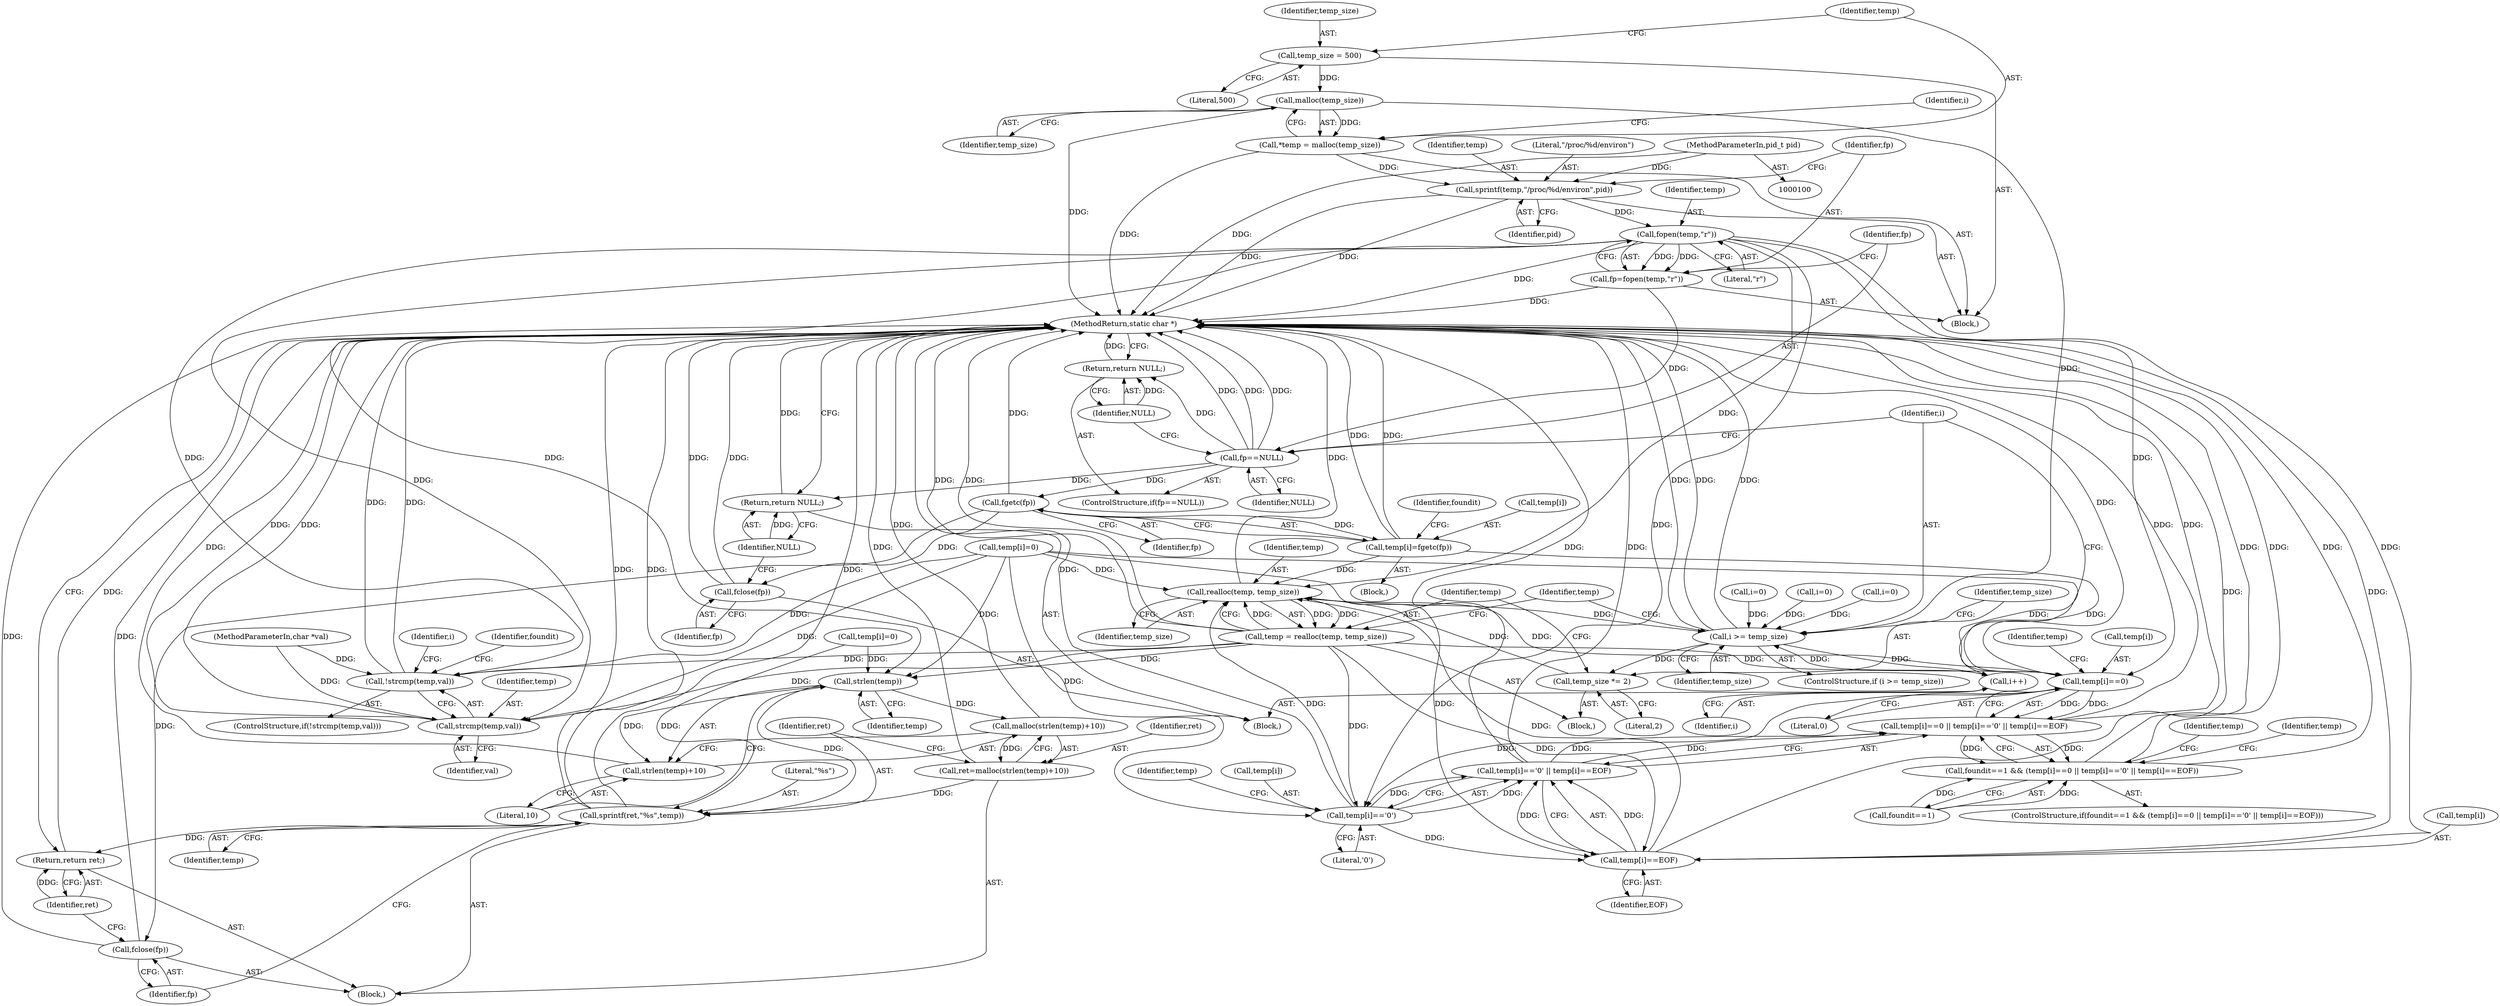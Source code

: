 digraph "0_das_watchdog_bd20bb02e75e2c0483832b52f2577253febfb690@API" {
"1000128" [label="(Call,fopen(temp,\"r\"))"];
"1000122" [label="(Call,sprintf(temp,\"/proc/%d/environ\",pid))"];
"1000109" [label="(Call,*temp = malloc(temp_size))"];
"1000111" [label="(Call,malloc(temp_size))"];
"1000105" [label="(Call,temp_size = 500)"];
"1000101" [label="(MethodParameterIn,pid_t pid)"];
"1000126" [label="(Call,fp=fopen(temp,\"r\"))"];
"1000132" [label="(Call,fp==NULL)"];
"1000135" [label="(Return,return NULL;)"];
"1000156" [label="(Call,fgetc(fp))"];
"1000152" [label="(Call,temp[i]=fgetc(fp))"];
"1000149" [label="(Call,realloc(temp, temp_size))"];
"1000140" [label="(Call,i >= temp_size)"];
"1000144" [label="(Call,temp_size *= 2)"];
"1000237" [label="(Call,i++)"];
"1000147" [label="(Call,temp = realloc(temp, temp_size))"];
"1000164" [label="(Call,temp[i]==0)"];
"1000163" [label="(Call,temp[i]==0 || temp[i]=='\0' || temp[i]==EOF)"];
"1000159" [label="(Call,foundit==1 && (temp[i]==0 || temp[i]=='\0' || temp[i]==EOF))"];
"1000170" [label="(Call,temp[i]=='\0')"];
"1000169" [label="(Call,temp[i]=='\0' || temp[i]==EOF)"];
"1000175" [label="(Call,temp[i]==EOF)"];
"1000191" [label="(Call,strlen(temp))"];
"1000189" [label="(Call,malloc(strlen(temp)+10))"];
"1000187" [label="(Call,ret=malloc(strlen(temp)+10))"];
"1000194" [label="(Call,sprintf(ret,\"%s\",temp))"];
"1000200" [label="(Return,return ret;)"];
"1000190" [label="(Call,strlen(temp)+10)"];
"1000219" [label="(Call,!strcmp(temp,val))"];
"1000220" [label="(Call,strcmp(temp,val))"];
"1000198" [label="(Call,fclose(fp))"];
"1000208" [label="(Call,fclose(fp))"];
"1000210" [label="(Return,return NULL;)"];
"1000189" [label="(Call,malloc(strlen(temp)+10))"];
"1000109" [label="(Call,*temp = malloc(temp_size))"];
"1000199" [label="(Identifier,fp)"];
"1000114" [label="(Call,i=0)"];
"1000197" [label="(Identifier,temp)"];
"1000180" [label="(Block,)"];
"1000127" [label="(Identifier,fp)"];
"1000191" [label="(Call,strlen(temp))"];
"1000176" [label="(Call,temp[i])"];
"1000187" [label="(Call,ret=malloc(strlen(temp)+10))"];
"1000131" [label="(ControlStructure,if(fp==NULL))"];
"1000128" [label="(Call,fopen(temp,\"r\"))"];
"1000175" [label="(Call,temp[i]==EOF)"];
"1000161" [label="(Identifier,foundit)"];
"1000158" [label="(ControlStructure,if(foundit==1 && (temp[i]==0 || temp[i]=='\0' || temp[i]==EOF)))"];
"1000218" [label="(ControlStructure,if(!strcmp(temp,val)))"];
"1000134" [label="(Identifier,NULL)"];
"1000139" [label="(ControlStructure,if (i >= temp_size))"];
"1000122" [label="(Call,sprintf(temp,\"/proc/%d/environ\",pid))"];
"1000103" [label="(Block,)"];
"1000154" [label="(Identifier,temp)"];
"1000153" [label="(Call,temp[i])"];
"1000188" [label="(Identifier,ret)"];
"1000206" [label="(Block,)"];
"1000125" [label="(Identifier,pid)"];
"1000102" [label="(MethodParameterIn,char *val)"];
"1000204" [label="(Identifier,temp)"];
"1000101" [label="(MethodParameterIn,pid_t pid)"];
"1000182" [label="(Call,temp[i]=0)"];
"1000179" [label="(Identifier,EOF)"];
"1000232" [label="(Call,i=0)"];
"1000136" [label="(Identifier,NULL)"];
"1000144" [label="(Call,temp_size *= 2)"];
"1000174" [label="(Literal,'\0')"];
"1000147" [label="(Call,temp = realloc(temp, temp_size))"];
"1000150" [label="(Identifier,temp)"];
"1000112" [label="(Identifier,temp_size)"];
"1000227" [label="(Call,i=0)"];
"1000200" [label="(Return,return ret;)"];
"1000159" [label="(Call,foundit==1 && (temp[i]==0 || temp[i]=='\0' || temp[i]==EOF))"];
"1000165" [label="(Call,temp[i])"];
"1000238" [label="(Identifier,i)"];
"1000172" [label="(Identifier,temp)"];
"1000222" [label="(Identifier,val)"];
"1000201" [label="(Identifier,ret)"];
"1000209" [label="(Identifier,fp)"];
"1000169" [label="(Call,temp[i]=='\0' || temp[i]==EOF)"];
"1000164" [label="(Call,temp[i]==0)"];
"1000143" [label="(Block,)"];
"1000160" [label="(Call,foundit==1)"];
"1000126" [label="(Call,fp=fopen(temp,\"r\"))"];
"1000132" [label="(Call,fp==NULL)"];
"1000105" [label="(Call,temp_size = 500)"];
"1000140" [label="(Call,i >= temp_size)"];
"1000130" [label="(Literal,\"r\")"];
"1000184" [label="(Identifier,temp)"];
"1000142" [label="(Identifier,temp_size)"];
"1000106" [label="(Identifier,temp_size)"];
"1000151" [label="(Identifier,temp_size)"];
"1000221" [label="(Identifier,temp)"];
"1000237" [label="(Call,i++)"];
"1000110" [label="(Identifier,temp)"];
"1000115" [label="(Identifier,i)"];
"1000133" [label="(Identifier,fp)"];
"1000141" [label="(Identifier,i)"];
"1000193" [label="(Literal,10)"];
"1000129" [label="(Identifier,temp)"];
"1000190" [label="(Call,strlen(temp)+10)"];
"1000208" [label="(Call,fclose(fp))"];
"1000156" [label="(Call,fgetc(fp))"];
"1000211" [label="(Identifier,NULL)"];
"1000198" [label="(Call,fclose(fp))"];
"1000239" [label="(MethodReturn,static char *)"];
"1000192" [label="(Identifier,temp)"];
"1000195" [label="(Identifier,ret)"];
"1000210" [label="(Return,return NULL;)"];
"1000107" [label="(Literal,500)"];
"1000177" [label="(Identifier,temp)"];
"1000171" [label="(Call,temp[i])"];
"1000146" [label="(Literal,2)"];
"1000111" [label="(Call,malloc(temp_size))"];
"1000220" [label="(Call,strcmp(temp,val))"];
"1000138" [label="(Block,)"];
"1000219" [label="(Call,!strcmp(temp,val))"];
"1000170" [label="(Call,temp[i]=='\0')"];
"1000145" [label="(Identifier,temp_size)"];
"1000163" [label="(Call,temp[i]==0 || temp[i]=='\0' || temp[i]==EOF)"];
"1000157" [label="(Identifier,fp)"];
"1000194" [label="(Call,sprintf(ret,\"%s\",temp))"];
"1000196" [label="(Literal,\"%s\")"];
"1000225" [label="(Identifier,foundit)"];
"1000124" [label="(Literal,\"/proc/%d/environ\")"];
"1000213" [label="(Call,temp[i]=0)"];
"1000135" [label="(Return,return NULL;)"];
"1000123" [label="(Identifier,temp)"];
"1000168" [label="(Literal,0)"];
"1000152" [label="(Call,temp[i]=fgetc(fp))"];
"1000149" [label="(Call,realloc(temp, temp_size))"];
"1000228" [label="(Identifier,i)"];
"1000148" [label="(Identifier,temp)"];
"1000128" -> "1000126"  [label="AST: "];
"1000128" -> "1000130"  [label="CFG: "];
"1000129" -> "1000128"  [label="AST: "];
"1000130" -> "1000128"  [label="AST: "];
"1000126" -> "1000128"  [label="CFG: "];
"1000128" -> "1000239"  [label="DDG: "];
"1000128" -> "1000126"  [label="DDG: "];
"1000128" -> "1000126"  [label="DDG: "];
"1000122" -> "1000128"  [label="DDG: "];
"1000128" -> "1000149"  [label="DDG: "];
"1000128" -> "1000164"  [label="DDG: "];
"1000128" -> "1000170"  [label="DDG: "];
"1000128" -> "1000175"  [label="DDG: "];
"1000128" -> "1000191"  [label="DDG: "];
"1000128" -> "1000219"  [label="DDG: "];
"1000128" -> "1000220"  [label="DDG: "];
"1000122" -> "1000103"  [label="AST: "];
"1000122" -> "1000125"  [label="CFG: "];
"1000123" -> "1000122"  [label="AST: "];
"1000124" -> "1000122"  [label="AST: "];
"1000125" -> "1000122"  [label="AST: "];
"1000127" -> "1000122"  [label="CFG: "];
"1000122" -> "1000239"  [label="DDG: "];
"1000122" -> "1000239"  [label="DDG: "];
"1000109" -> "1000122"  [label="DDG: "];
"1000101" -> "1000122"  [label="DDG: "];
"1000109" -> "1000103"  [label="AST: "];
"1000109" -> "1000111"  [label="CFG: "];
"1000110" -> "1000109"  [label="AST: "];
"1000111" -> "1000109"  [label="AST: "];
"1000115" -> "1000109"  [label="CFG: "];
"1000109" -> "1000239"  [label="DDG: "];
"1000111" -> "1000109"  [label="DDG: "];
"1000111" -> "1000112"  [label="CFG: "];
"1000112" -> "1000111"  [label="AST: "];
"1000111" -> "1000239"  [label="DDG: "];
"1000105" -> "1000111"  [label="DDG: "];
"1000111" -> "1000140"  [label="DDG: "];
"1000105" -> "1000103"  [label="AST: "];
"1000105" -> "1000107"  [label="CFG: "];
"1000106" -> "1000105"  [label="AST: "];
"1000107" -> "1000105"  [label="AST: "];
"1000110" -> "1000105"  [label="CFG: "];
"1000101" -> "1000100"  [label="AST: "];
"1000101" -> "1000239"  [label="DDG: "];
"1000126" -> "1000103"  [label="AST: "];
"1000127" -> "1000126"  [label="AST: "];
"1000133" -> "1000126"  [label="CFG: "];
"1000126" -> "1000239"  [label="DDG: "];
"1000126" -> "1000132"  [label="DDG: "];
"1000132" -> "1000131"  [label="AST: "];
"1000132" -> "1000134"  [label="CFG: "];
"1000133" -> "1000132"  [label="AST: "];
"1000134" -> "1000132"  [label="AST: "];
"1000136" -> "1000132"  [label="CFG: "];
"1000141" -> "1000132"  [label="CFG: "];
"1000132" -> "1000239"  [label="DDG: "];
"1000132" -> "1000239"  [label="DDG: "];
"1000132" -> "1000239"  [label="DDG: "];
"1000132" -> "1000135"  [label="DDG: "];
"1000132" -> "1000156"  [label="DDG: "];
"1000132" -> "1000210"  [label="DDG: "];
"1000135" -> "1000131"  [label="AST: "];
"1000135" -> "1000136"  [label="CFG: "];
"1000136" -> "1000135"  [label="AST: "];
"1000239" -> "1000135"  [label="CFG: "];
"1000135" -> "1000239"  [label="DDG: "];
"1000136" -> "1000135"  [label="DDG: "];
"1000156" -> "1000152"  [label="AST: "];
"1000156" -> "1000157"  [label="CFG: "];
"1000157" -> "1000156"  [label="AST: "];
"1000152" -> "1000156"  [label="CFG: "];
"1000156" -> "1000239"  [label="DDG: "];
"1000156" -> "1000152"  [label="DDG: "];
"1000156" -> "1000198"  [label="DDG: "];
"1000156" -> "1000208"  [label="DDG: "];
"1000152" -> "1000138"  [label="AST: "];
"1000153" -> "1000152"  [label="AST: "];
"1000161" -> "1000152"  [label="CFG: "];
"1000152" -> "1000239"  [label="DDG: "];
"1000152" -> "1000239"  [label="DDG: "];
"1000152" -> "1000149"  [label="DDG: "];
"1000152" -> "1000164"  [label="DDG: "];
"1000149" -> "1000147"  [label="AST: "];
"1000149" -> "1000151"  [label="CFG: "];
"1000150" -> "1000149"  [label="AST: "];
"1000151" -> "1000149"  [label="AST: "];
"1000147" -> "1000149"  [label="CFG: "];
"1000149" -> "1000239"  [label="DDG: "];
"1000149" -> "1000140"  [label="DDG: "];
"1000149" -> "1000147"  [label="DDG: "];
"1000149" -> "1000147"  [label="DDG: "];
"1000213" -> "1000149"  [label="DDG: "];
"1000170" -> "1000149"  [label="DDG: "];
"1000164" -> "1000149"  [label="DDG: "];
"1000147" -> "1000149"  [label="DDG: "];
"1000175" -> "1000149"  [label="DDG: "];
"1000144" -> "1000149"  [label="DDG: "];
"1000140" -> "1000139"  [label="AST: "];
"1000140" -> "1000142"  [label="CFG: "];
"1000141" -> "1000140"  [label="AST: "];
"1000142" -> "1000140"  [label="AST: "];
"1000145" -> "1000140"  [label="CFG: "];
"1000154" -> "1000140"  [label="CFG: "];
"1000140" -> "1000239"  [label="DDG: "];
"1000140" -> "1000239"  [label="DDG: "];
"1000140" -> "1000239"  [label="DDG: "];
"1000232" -> "1000140"  [label="DDG: "];
"1000114" -> "1000140"  [label="DDG: "];
"1000237" -> "1000140"  [label="DDG: "];
"1000227" -> "1000140"  [label="DDG: "];
"1000140" -> "1000144"  [label="DDG: "];
"1000140" -> "1000237"  [label="DDG: "];
"1000144" -> "1000143"  [label="AST: "];
"1000144" -> "1000146"  [label="CFG: "];
"1000145" -> "1000144"  [label="AST: "];
"1000146" -> "1000144"  [label="AST: "];
"1000148" -> "1000144"  [label="CFG: "];
"1000237" -> "1000206"  [label="AST: "];
"1000237" -> "1000238"  [label="CFG: "];
"1000238" -> "1000237"  [label="AST: "];
"1000141" -> "1000237"  [label="CFG: "];
"1000147" -> "1000143"  [label="AST: "];
"1000148" -> "1000147"  [label="AST: "];
"1000154" -> "1000147"  [label="CFG: "];
"1000147" -> "1000239"  [label="DDG: "];
"1000147" -> "1000239"  [label="DDG: "];
"1000147" -> "1000164"  [label="DDG: "];
"1000147" -> "1000170"  [label="DDG: "];
"1000147" -> "1000175"  [label="DDG: "];
"1000147" -> "1000191"  [label="DDG: "];
"1000147" -> "1000219"  [label="DDG: "];
"1000147" -> "1000220"  [label="DDG: "];
"1000164" -> "1000163"  [label="AST: "];
"1000164" -> "1000168"  [label="CFG: "];
"1000165" -> "1000164"  [label="AST: "];
"1000168" -> "1000164"  [label="AST: "];
"1000172" -> "1000164"  [label="CFG: "];
"1000163" -> "1000164"  [label="CFG: "];
"1000164" -> "1000239"  [label="DDG: "];
"1000164" -> "1000163"  [label="DDG: "];
"1000164" -> "1000163"  [label="DDG: "];
"1000213" -> "1000164"  [label="DDG: "];
"1000164" -> "1000170"  [label="DDG: "];
"1000163" -> "1000159"  [label="AST: "];
"1000163" -> "1000169"  [label="CFG: "];
"1000169" -> "1000163"  [label="AST: "];
"1000159" -> "1000163"  [label="CFG: "];
"1000163" -> "1000239"  [label="DDG: "];
"1000163" -> "1000239"  [label="DDG: "];
"1000163" -> "1000159"  [label="DDG: "];
"1000163" -> "1000159"  [label="DDG: "];
"1000169" -> "1000163"  [label="DDG: "];
"1000169" -> "1000163"  [label="DDG: "];
"1000159" -> "1000158"  [label="AST: "];
"1000159" -> "1000160"  [label="CFG: "];
"1000160" -> "1000159"  [label="AST: "];
"1000184" -> "1000159"  [label="CFG: "];
"1000204" -> "1000159"  [label="CFG: "];
"1000159" -> "1000239"  [label="DDG: "];
"1000159" -> "1000239"  [label="DDG: "];
"1000159" -> "1000239"  [label="DDG: "];
"1000160" -> "1000159"  [label="DDG: "];
"1000160" -> "1000159"  [label="DDG: "];
"1000170" -> "1000169"  [label="AST: "];
"1000170" -> "1000174"  [label="CFG: "];
"1000171" -> "1000170"  [label="AST: "];
"1000174" -> "1000170"  [label="AST: "];
"1000177" -> "1000170"  [label="CFG: "];
"1000169" -> "1000170"  [label="CFG: "];
"1000170" -> "1000239"  [label="DDG: "];
"1000170" -> "1000169"  [label="DDG: "];
"1000170" -> "1000169"  [label="DDG: "];
"1000213" -> "1000170"  [label="DDG: "];
"1000170" -> "1000175"  [label="DDG: "];
"1000169" -> "1000175"  [label="CFG: "];
"1000175" -> "1000169"  [label="AST: "];
"1000169" -> "1000239"  [label="DDG: "];
"1000169" -> "1000239"  [label="DDG: "];
"1000175" -> "1000169"  [label="DDG: "];
"1000175" -> "1000169"  [label="DDG: "];
"1000175" -> "1000179"  [label="CFG: "];
"1000176" -> "1000175"  [label="AST: "];
"1000179" -> "1000175"  [label="AST: "];
"1000175" -> "1000239"  [label="DDG: "];
"1000175" -> "1000239"  [label="DDG: "];
"1000213" -> "1000175"  [label="DDG: "];
"1000191" -> "1000190"  [label="AST: "];
"1000191" -> "1000192"  [label="CFG: "];
"1000192" -> "1000191"  [label="AST: "];
"1000193" -> "1000191"  [label="CFG: "];
"1000191" -> "1000189"  [label="DDG: "];
"1000191" -> "1000190"  [label="DDG: "];
"1000182" -> "1000191"  [label="DDG: "];
"1000213" -> "1000191"  [label="DDG: "];
"1000191" -> "1000194"  [label="DDG: "];
"1000189" -> "1000187"  [label="AST: "];
"1000189" -> "1000190"  [label="CFG: "];
"1000190" -> "1000189"  [label="AST: "];
"1000187" -> "1000189"  [label="CFG: "];
"1000189" -> "1000239"  [label="DDG: "];
"1000189" -> "1000187"  [label="DDG: "];
"1000187" -> "1000180"  [label="AST: "];
"1000188" -> "1000187"  [label="AST: "];
"1000195" -> "1000187"  [label="CFG: "];
"1000187" -> "1000239"  [label="DDG: "];
"1000187" -> "1000194"  [label="DDG: "];
"1000194" -> "1000180"  [label="AST: "];
"1000194" -> "1000197"  [label="CFG: "];
"1000195" -> "1000194"  [label="AST: "];
"1000196" -> "1000194"  [label="AST: "];
"1000197" -> "1000194"  [label="AST: "];
"1000199" -> "1000194"  [label="CFG: "];
"1000194" -> "1000239"  [label="DDG: "];
"1000194" -> "1000239"  [label="DDG: "];
"1000194" -> "1000239"  [label="DDG: "];
"1000182" -> "1000194"  [label="DDG: "];
"1000194" -> "1000200"  [label="DDG: "];
"1000200" -> "1000180"  [label="AST: "];
"1000200" -> "1000201"  [label="CFG: "];
"1000201" -> "1000200"  [label="AST: "];
"1000239" -> "1000200"  [label="CFG: "];
"1000200" -> "1000239"  [label="DDG: "];
"1000201" -> "1000200"  [label="DDG: "];
"1000190" -> "1000193"  [label="CFG: "];
"1000193" -> "1000190"  [label="AST: "];
"1000190" -> "1000239"  [label="DDG: "];
"1000219" -> "1000218"  [label="AST: "];
"1000219" -> "1000220"  [label="CFG: "];
"1000220" -> "1000219"  [label="AST: "];
"1000225" -> "1000219"  [label="CFG: "];
"1000228" -> "1000219"  [label="CFG: "];
"1000219" -> "1000239"  [label="DDG: "];
"1000219" -> "1000239"  [label="DDG: "];
"1000213" -> "1000219"  [label="DDG: "];
"1000102" -> "1000219"  [label="DDG: "];
"1000220" -> "1000222"  [label="CFG: "];
"1000221" -> "1000220"  [label="AST: "];
"1000222" -> "1000220"  [label="AST: "];
"1000220" -> "1000239"  [label="DDG: "];
"1000220" -> "1000239"  [label="DDG: "];
"1000213" -> "1000220"  [label="DDG: "];
"1000102" -> "1000220"  [label="DDG: "];
"1000198" -> "1000180"  [label="AST: "];
"1000198" -> "1000199"  [label="CFG: "];
"1000199" -> "1000198"  [label="AST: "];
"1000201" -> "1000198"  [label="CFG: "];
"1000198" -> "1000239"  [label="DDG: "];
"1000198" -> "1000239"  [label="DDG: "];
"1000208" -> "1000206"  [label="AST: "];
"1000208" -> "1000209"  [label="CFG: "];
"1000209" -> "1000208"  [label="AST: "];
"1000211" -> "1000208"  [label="CFG: "];
"1000208" -> "1000239"  [label="DDG: "];
"1000208" -> "1000239"  [label="DDG: "];
"1000210" -> "1000206"  [label="AST: "];
"1000210" -> "1000211"  [label="CFG: "];
"1000211" -> "1000210"  [label="AST: "];
"1000239" -> "1000210"  [label="CFG: "];
"1000210" -> "1000239"  [label="DDG: "];
"1000211" -> "1000210"  [label="DDG: "];
}
